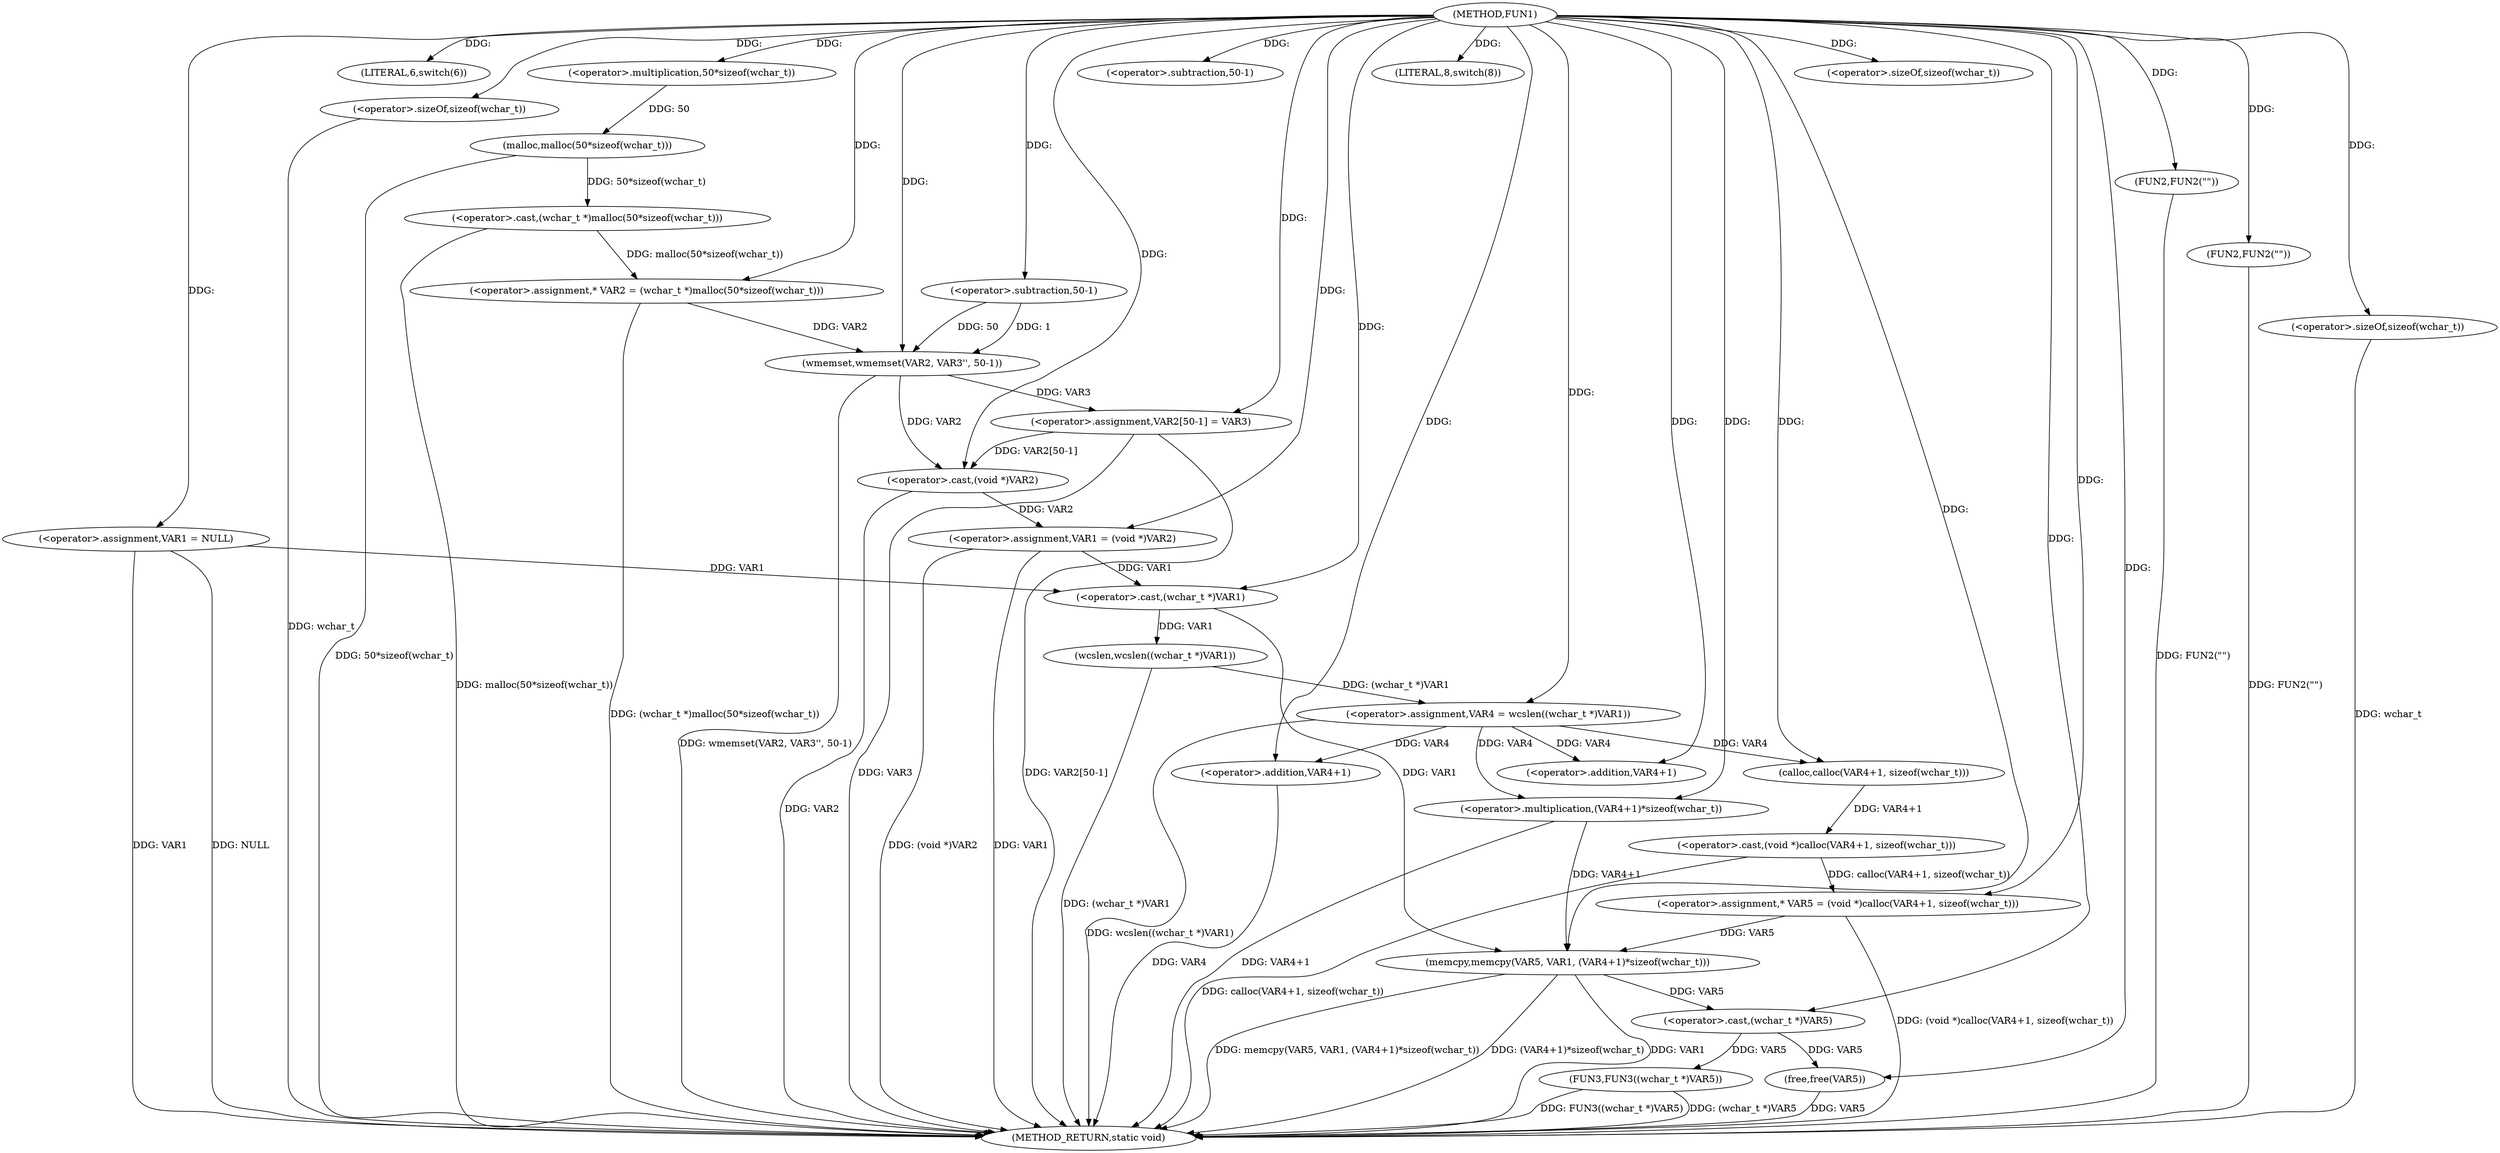 digraph FUN1 {  
"1000100" [label = "(METHOD,FUN1)" ]
"1000187" [label = "(METHOD_RETURN,static void)" ]
"1000103" [label = "(<operator>.assignment,VAR1 = NULL)" ]
"1000107" [label = "(LITERAL,6,switch(6))" ]
"1000112" [label = "(<operator>.assignment,* VAR2 = (wchar_t *)malloc(50*sizeof(wchar_t)))" ]
"1000114" [label = "(<operator>.cast,(wchar_t *)malloc(50*sizeof(wchar_t)))" ]
"1000116" [label = "(malloc,malloc(50*sizeof(wchar_t)))" ]
"1000117" [label = "(<operator>.multiplication,50*sizeof(wchar_t))" ]
"1000119" [label = "(<operator>.sizeOf,sizeof(wchar_t))" ]
"1000121" [label = "(wmemset,wmemset(VAR2, VAR3'', 50-1))" ]
"1000124" [label = "(<operator>.subtraction,50-1)" ]
"1000127" [label = "(<operator>.assignment,VAR2[50-1] = VAR3)" ]
"1000130" [label = "(<operator>.subtraction,50-1)" ]
"1000134" [label = "(<operator>.assignment,VAR1 = (void *)VAR2)" ]
"1000136" [label = "(<operator>.cast,(void *)VAR2)" ]
"1000141" [label = "(FUN2,FUN2(\"\"))" ]
"1000145" [label = "(LITERAL,8,switch(8))" ]
"1000148" [label = "(FUN2,FUN2(\"\"))" ]
"1000154" [label = "(<operator>.assignment,VAR4 = wcslen((wchar_t *)VAR1))" ]
"1000156" [label = "(wcslen,wcslen((wchar_t *)VAR1))" ]
"1000157" [label = "(<operator>.cast,(wchar_t *)VAR1)" ]
"1000161" [label = "(<operator>.assignment,* VAR5 = (void *)calloc(VAR4+1, sizeof(wchar_t)))" ]
"1000163" [label = "(<operator>.cast,(void *)calloc(VAR4+1, sizeof(wchar_t)))" ]
"1000165" [label = "(calloc,calloc(VAR4+1, sizeof(wchar_t)))" ]
"1000166" [label = "(<operator>.addition,VAR4+1)" ]
"1000169" [label = "(<operator>.sizeOf,sizeof(wchar_t))" ]
"1000171" [label = "(memcpy,memcpy(VAR5, VAR1, (VAR4+1)*sizeof(wchar_t)))" ]
"1000174" [label = "(<operator>.multiplication,(VAR4+1)*sizeof(wchar_t))" ]
"1000175" [label = "(<operator>.addition,VAR4+1)" ]
"1000178" [label = "(<operator>.sizeOf,sizeof(wchar_t))" ]
"1000180" [label = "(FUN3,FUN3((wchar_t *)VAR5))" ]
"1000181" [label = "(<operator>.cast,(wchar_t *)VAR5)" ]
"1000184" [label = "(free,free(VAR5))" ]
  "1000184" -> "1000187"  [ label = "DDG: VAR5"] 
  "1000156" -> "1000187"  [ label = "DDG: (wchar_t *)VAR1"] 
  "1000103" -> "1000187"  [ label = "DDG: NULL"] 
  "1000112" -> "1000187"  [ label = "DDG: (wchar_t *)malloc(50*sizeof(wchar_t))"] 
  "1000141" -> "1000187"  [ label = "DDG: FUN2(\"\")"] 
  "1000180" -> "1000187"  [ label = "DDG: (wchar_t *)VAR5"] 
  "1000161" -> "1000187"  [ label = "DDG: (void *)calloc(VAR4+1, sizeof(wchar_t))"] 
  "1000163" -> "1000187"  [ label = "DDG: calloc(VAR4+1, sizeof(wchar_t))"] 
  "1000116" -> "1000187"  [ label = "DDG: 50*sizeof(wchar_t)"] 
  "1000178" -> "1000187"  [ label = "DDG: wchar_t"] 
  "1000103" -> "1000187"  [ label = "DDG: VAR1"] 
  "1000121" -> "1000187"  [ label = "DDG: wmemset(VAR2, VAR3'', 50-1)"] 
  "1000180" -> "1000187"  [ label = "DDG: FUN3((wchar_t *)VAR5)"] 
  "1000148" -> "1000187"  [ label = "DDG: FUN2(\"\")"] 
  "1000175" -> "1000187"  [ label = "DDG: VAR4"] 
  "1000127" -> "1000187"  [ label = "DDG: VAR3"] 
  "1000134" -> "1000187"  [ label = "DDG: VAR1"] 
  "1000119" -> "1000187"  [ label = "DDG: wchar_t"] 
  "1000171" -> "1000187"  [ label = "DDG: VAR1"] 
  "1000134" -> "1000187"  [ label = "DDG: (void *)VAR2"] 
  "1000171" -> "1000187"  [ label = "DDG: memcpy(VAR5, VAR1, (VAR4+1)*sizeof(wchar_t))"] 
  "1000136" -> "1000187"  [ label = "DDG: VAR2"] 
  "1000127" -> "1000187"  [ label = "DDG: VAR2[50-1]"] 
  "1000154" -> "1000187"  [ label = "DDG: wcslen((wchar_t *)VAR1)"] 
  "1000114" -> "1000187"  [ label = "DDG: malloc(50*sizeof(wchar_t))"] 
  "1000171" -> "1000187"  [ label = "DDG: (VAR4+1)*sizeof(wchar_t)"] 
  "1000174" -> "1000187"  [ label = "DDG: VAR4+1"] 
  "1000100" -> "1000103"  [ label = "DDG: "] 
  "1000100" -> "1000107"  [ label = "DDG: "] 
  "1000114" -> "1000112"  [ label = "DDG: malloc(50*sizeof(wchar_t))"] 
  "1000100" -> "1000112"  [ label = "DDG: "] 
  "1000116" -> "1000114"  [ label = "DDG: 50*sizeof(wchar_t)"] 
  "1000117" -> "1000116"  [ label = "DDG: 50"] 
  "1000100" -> "1000117"  [ label = "DDG: "] 
  "1000100" -> "1000119"  [ label = "DDG: "] 
  "1000112" -> "1000121"  [ label = "DDG: VAR2"] 
  "1000100" -> "1000121"  [ label = "DDG: "] 
  "1000124" -> "1000121"  [ label = "DDG: 50"] 
  "1000124" -> "1000121"  [ label = "DDG: 1"] 
  "1000100" -> "1000124"  [ label = "DDG: "] 
  "1000121" -> "1000127"  [ label = "DDG: VAR3"] 
  "1000100" -> "1000127"  [ label = "DDG: "] 
  "1000100" -> "1000130"  [ label = "DDG: "] 
  "1000136" -> "1000134"  [ label = "DDG: VAR2"] 
  "1000100" -> "1000134"  [ label = "DDG: "] 
  "1000121" -> "1000136"  [ label = "DDG: VAR2"] 
  "1000127" -> "1000136"  [ label = "DDG: VAR2[50-1]"] 
  "1000100" -> "1000136"  [ label = "DDG: "] 
  "1000100" -> "1000141"  [ label = "DDG: "] 
  "1000100" -> "1000145"  [ label = "DDG: "] 
  "1000100" -> "1000148"  [ label = "DDG: "] 
  "1000156" -> "1000154"  [ label = "DDG: (wchar_t *)VAR1"] 
  "1000100" -> "1000154"  [ label = "DDG: "] 
  "1000157" -> "1000156"  [ label = "DDG: VAR1"] 
  "1000103" -> "1000157"  [ label = "DDG: VAR1"] 
  "1000134" -> "1000157"  [ label = "DDG: VAR1"] 
  "1000100" -> "1000157"  [ label = "DDG: "] 
  "1000163" -> "1000161"  [ label = "DDG: calloc(VAR4+1, sizeof(wchar_t))"] 
  "1000100" -> "1000161"  [ label = "DDG: "] 
  "1000165" -> "1000163"  [ label = "DDG: VAR4+1"] 
  "1000154" -> "1000165"  [ label = "DDG: VAR4"] 
  "1000100" -> "1000165"  [ label = "DDG: "] 
  "1000154" -> "1000166"  [ label = "DDG: VAR4"] 
  "1000100" -> "1000166"  [ label = "DDG: "] 
  "1000100" -> "1000169"  [ label = "DDG: "] 
  "1000161" -> "1000171"  [ label = "DDG: VAR5"] 
  "1000100" -> "1000171"  [ label = "DDG: "] 
  "1000157" -> "1000171"  [ label = "DDG: VAR1"] 
  "1000174" -> "1000171"  [ label = "DDG: VAR4+1"] 
  "1000100" -> "1000174"  [ label = "DDG: "] 
  "1000154" -> "1000174"  [ label = "DDG: VAR4"] 
  "1000100" -> "1000175"  [ label = "DDG: "] 
  "1000154" -> "1000175"  [ label = "DDG: VAR4"] 
  "1000100" -> "1000178"  [ label = "DDG: "] 
  "1000181" -> "1000180"  [ label = "DDG: VAR5"] 
  "1000171" -> "1000181"  [ label = "DDG: VAR5"] 
  "1000100" -> "1000181"  [ label = "DDG: "] 
  "1000181" -> "1000184"  [ label = "DDG: VAR5"] 
  "1000100" -> "1000184"  [ label = "DDG: "] 
}
